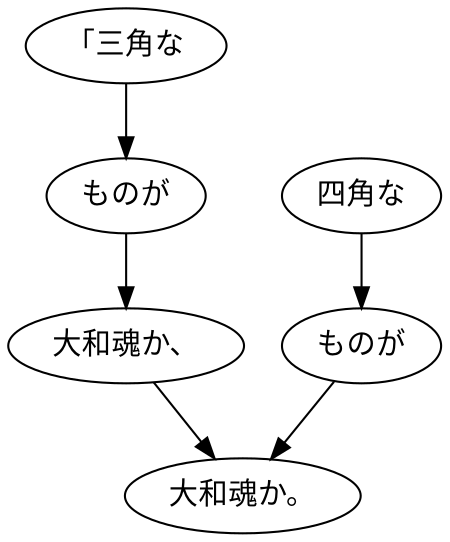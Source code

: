 digraph graph3868 {
	node0 [label="「三角な"];
	node1 [label="ものが"];
	node2 [label="大和魂か、"];
	node3 [label="四角な"];
	node4 [label="ものが"];
	node5 [label="大和魂か。"];
	node0 -> node1;
	node1 -> node2;
	node2 -> node5;
	node3 -> node4;
	node4 -> node5;
}
